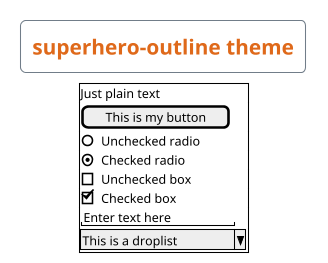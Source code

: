 ' Do not edit
' Theme Gallery
' autogenerated by script
'
@startsalt
!theme superhero-outline
title superhero-outline theme
{+
  Just plain text
  [This is my button]
  ()  Unchecked radio
  (X) Checked radio
  []  Unchecked box
  [X] Checked box
  "Enter text here   "
  ^This is a droplist^
}
@endsalt